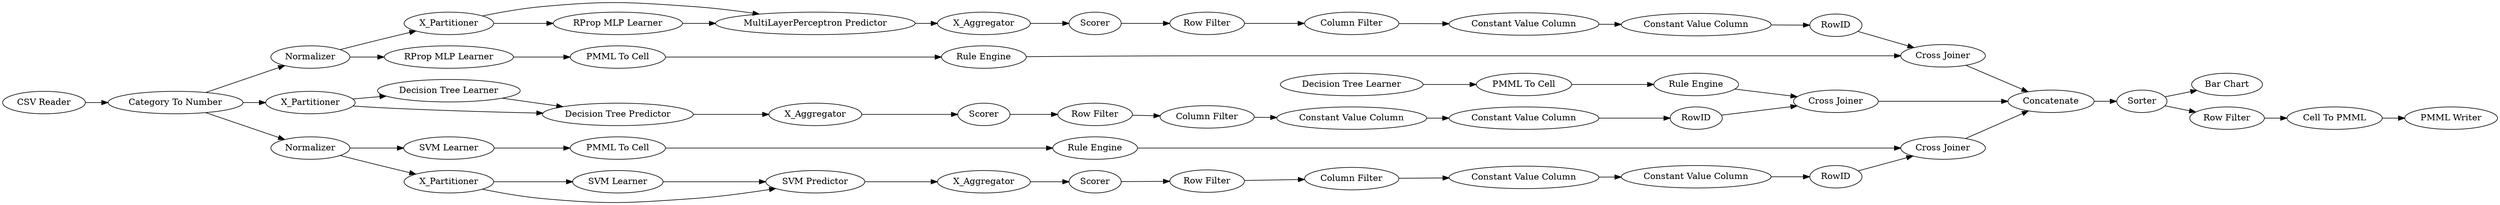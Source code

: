 digraph {
	"4885256288735333586_22" [label="PMML To Cell"]
	"-5183491688183721355_31" [label="Decision Tree Learner"]
	"-8517945217374613226_75" [label="Bar Chart"]
	"-5183491688183721355_39" [label=Scorer]
	"-7306897261774839965_2" [label=X_Partitioner]
	"3761790251678310924_33" [label="Decision Tree Learner"]
	"3802974085377081679_294" [label="Column Filter"]
	"47739886834551964_32" [label="MultiLayerPerceptron Predictor"]
	"47739886834551964_39" [label=Normalizer]
	"-8517945217374613226_68" [label=Sorter]
	"-7088653282933846943_9" [label="Row Filter"]
	"47739886834551964_7" [label=X_Aggregator]
	"6791000363058145025_293" [label=RowID]
	"-7088653282933846943_292" [label="Constant Value Column"]
	"-7306897261774839965_41" [label=Scorer]
	"3802974085377081679_9" [label="Row Filter"]
	"-7306897261774839965_39" [label="Cross Joiner"]
	"6791000363058145025_9" [label="Row Filter"]
	"-7306897261774839965_40" [label=Normalizer]
	"4885256288735333586_35" [label="RProp MLP Learner"]
	"-5183491688183721355_2" [label=X_Partitioner]
	"-7088653282933846943_293" [label=RowID]
	"-5183491688183721355_38" [label="Cross Joiner"]
	"-7088653282933846943_290" [label="Constant Value Column"]
	"-8517945217374613226_64" [label="Category To Number"]
	"3802974085377081679_292" [label="Constant Value Column"]
	"3802974085377081679_293" [label=RowID]
	"47739886834551964_31" [label="RProp MLP Learner"]
	"5325616233638744337_33" [label="SVM Learner"]
	"-8517945217374613226_73" [label="PMML Writer"]
	"47739886834551964_40" [label=Scorer]
	"5325616233638744337_35" [label="Rule Engine"]
	"-7088653282933846943_294" [label="Column Filter"]
	"-7306897261774839965_31" [label="SVM Learner"]
	"-8517945217374613226_74" [label="Cell To PMML"]
	"-5183491688183721355_7" [label=X_Aggregator]
	"3802974085377081679_290" [label="Constant Value Column"]
	"-8517945217374613226_65" [label=Concatenate]
	"5325616233638744337_34" [label="PMML To Cell"]
	"6791000363058145025_292" [label="Constant Value Column"]
	"3761790251678310924_34" [label="Rule Engine"]
	"-7306897261774839965_32" [label="SVM Predictor"]
	"-8517945217374613226_66" [label="CSV Reader"]
	"6791000363058145025_290" [label="Constant Value Column"]
	"47739886834551964_38" [label="Cross Joiner"]
	"-7306897261774839965_7" [label=X_Aggregator]
	"4885256288735333586_34" [label="Rule Engine"]
	"3761790251678310924_28" [label="PMML To Cell"]
	"-5183491688183721355_32" [label="Decision Tree Predictor"]
	"6791000363058145025_294" [label="Column Filter"]
	"47739886834551964_2" [label=X_Partitioner]
	"-8517945217374613226_70" [label="Row Filter"]
	"-7088653282933846943_292" -> "-7088653282933846943_293"
	"-7306897261774839965_40" -> "-7306897261774839965_2"
	"6791000363058145025_9" -> "6791000363058145025_294"
	"5325616233638744337_35" -> "-7306897261774839965_39"
	"3761790251678310924_33" -> "3761790251678310924_28"
	"5325616233638744337_34" -> "5325616233638744337_35"
	"-8517945217374613226_68" -> "-8517945217374613226_70"
	"-8517945217374613226_64" -> "-7306897261774839965_40"
	"-7306897261774839965_2" -> "-7306897261774839965_31"
	"-8517945217374613226_65" -> "-8517945217374613226_68"
	"-7306897261774839965_7" -> "-7306897261774839965_41"
	"47739886834551964_32" -> "47739886834551964_7"
	"3802974085377081679_294" -> "3802974085377081679_290"
	"4885256288735333586_34" -> "47739886834551964_38"
	"3802974085377081679_9" -> "3802974085377081679_294"
	"3761790251678310924_34" -> "-5183491688183721355_38"
	"-8517945217374613226_68" -> "-8517945217374613226_75"
	"-7088653282933846943_293" -> "-7306897261774839965_39"
	"-7088653282933846943_9" -> "-7088653282933846943_294"
	"-7306897261774839965_41" -> "-7088653282933846943_9"
	"-8517945217374613226_64" -> "-5183491688183721355_2"
	"-7306897261774839965_40" -> "5325616233638744337_33"
	"3761790251678310924_28" -> "3761790251678310924_34"
	"-5183491688183721355_38" -> "-8517945217374613226_65"
	"-5183491688183721355_7" -> "-5183491688183721355_39"
	"-7306897261774839965_2" -> "-7306897261774839965_32"
	"-7306897261774839965_32" -> "-7306897261774839965_7"
	"47739886834551964_40" -> "3802974085377081679_9"
	"47739886834551964_39" -> "47739886834551964_2"
	"6791000363058145025_293" -> "-5183491688183721355_38"
	"-7306897261774839965_39" -> "-8517945217374613226_65"
	"4885256288735333586_22" -> "4885256288735333586_34"
	"-5183491688183721355_2" -> "-5183491688183721355_31"
	"-8517945217374613226_70" -> "-8517945217374613226_74"
	"6791000363058145025_294" -> "6791000363058145025_290"
	"-5183491688183721355_31" -> "-5183491688183721355_32"
	"47739886834551964_31" -> "47739886834551964_32"
	"47739886834551964_39" -> "4885256288735333586_35"
	"-8517945217374613226_64" -> "47739886834551964_39"
	"-8517945217374613226_74" -> "-8517945217374613226_73"
	"3802974085377081679_290" -> "3802974085377081679_292"
	"-7088653282933846943_290" -> "-7088653282933846943_292"
	"47739886834551964_2" -> "47739886834551964_31"
	"-7306897261774839965_31" -> "-7306897261774839965_32"
	"-5183491688183721355_32" -> "-5183491688183721355_7"
	"47739886834551964_38" -> "-8517945217374613226_65"
	"-5183491688183721355_39" -> "6791000363058145025_9"
	"6791000363058145025_290" -> "6791000363058145025_292"
	"6791000363058145025_292" -> "6791000363058145025_293"
	"47739886834551964_2" -> "47739886834551964_32"
	"3802974085377081679_293" -> "47739886834551964_38"
	"-5183491688183721355_2" -> "-5183491688183721355_32"
	"47739886834551964_7" -> "47739886834551964_40"
	"5325616233638744337_33" -> "5325616233638744337_34"
	"4885256288735333586_35" -> "4885256288735333586_22"
	"-8517945217374613226_66" -> "-8517945217374613226_64"
	"3802974085377081679_292" -> "3802974085377081679_293"
	"-7088653282933846943_294" -> "-7088653282933846943_290"
	rankdir=LR
}

